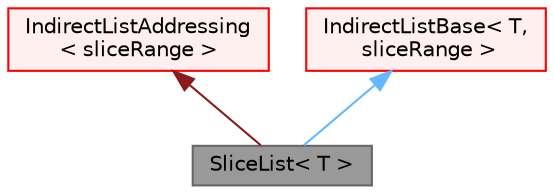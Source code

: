 digraph "SliceList&lt; T &gt;"
{
 // LATEX_PDF_SIZE
  bgcolor="transparent";
  edge [fontname=Helvetica,fontsize=10,labelfontname=Helvetica,labelfontsize=10];
  node [fontname=Helvetica,fontsize=10,shape=box,height=0.2,width=0.4];
  Node1 [id="Node000001",label="SliceList\< T \>",height=0.2,width=0.4,color="gray40", fillcolor="grey60", style="filled", fontcolor="black",tooltip="A List with indirect slice addressing."];
  Node2 -> Node1 [id="edge1_Node000001_Node000002",dir="back",color="firebrick4",style="solid",tooltip=" "];
  Node2 [id="Node000002",label="IndirectListAddressing\l\< sliceRange \>",height=0.2,width=0.4,color="red", fillcolor="#FFF0F0", style="filled",URL="$classFoam_1_1IndirectListAddressing.html",tooltip=" "];
  Node4 -> Node1 [id="edge2_Node000001_Node000004",dir="back",color="steelblue1",style="solid",tooltip=" "];
  Node4 [id="Node000004",label="IndirectListBase\< T,\l sliceRange \>",height=0.2,width=0.4,color="red", fillcolor="#FFF0F0", style="filled",URL="$classFoam_1_1IndirectListBase.html",tooltip=" "];
}

